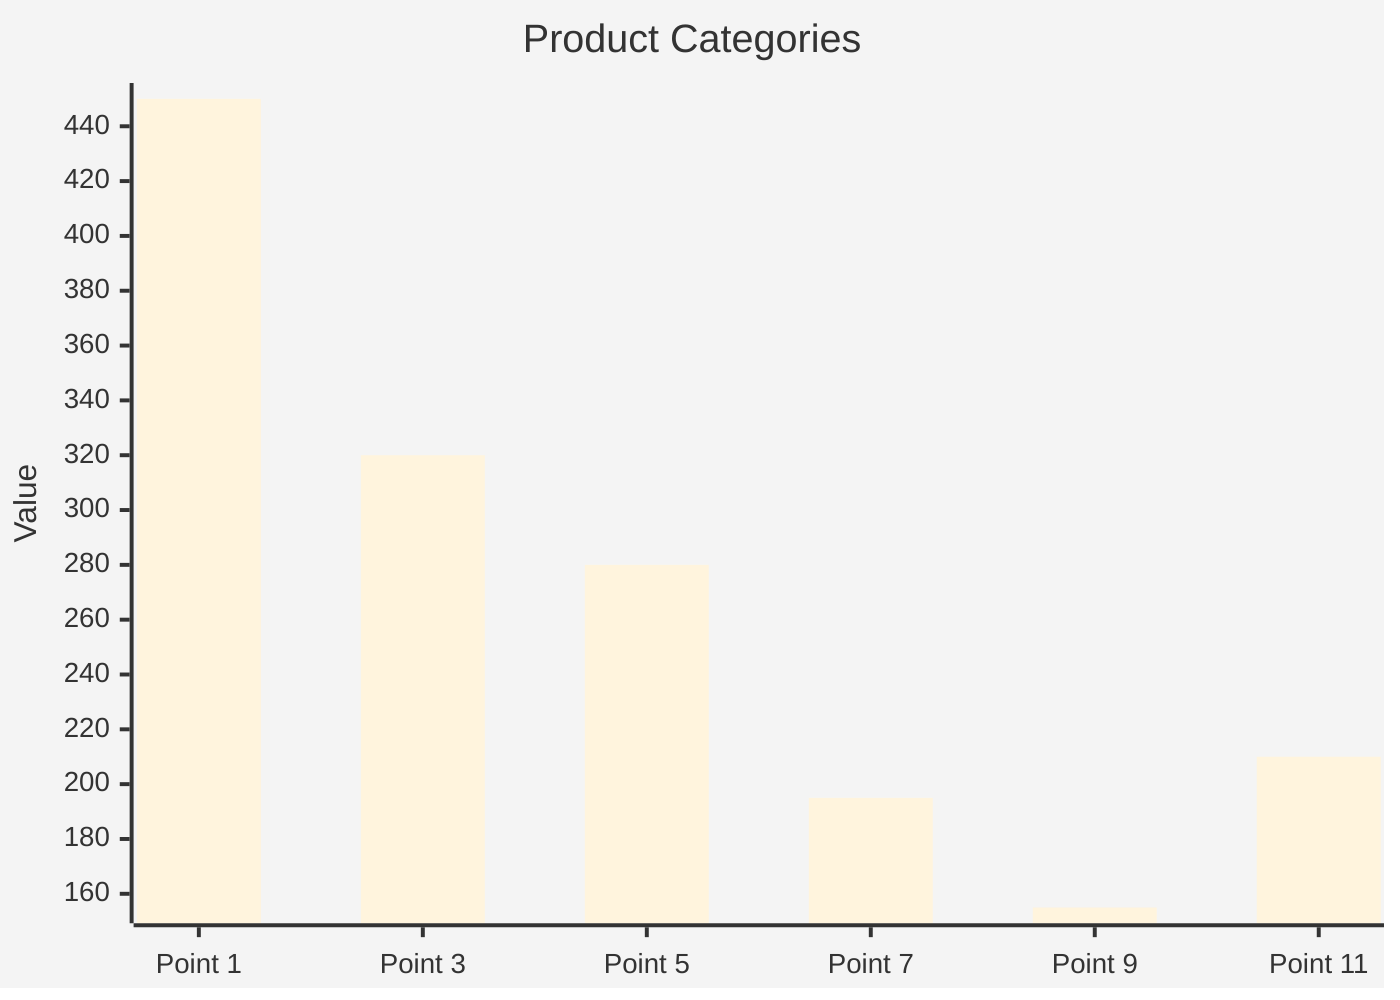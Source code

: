 %%{init: {'theme':'base'}}%%
xychart-beta
    title "Product Categories"
    x-axis ["Point 1", "Point 3", "Point 5", "Point 7", "Point 9", "Point 11"]
    y-axis "Value"
    bar [450, 320, 280, 195, 155, 210]